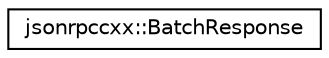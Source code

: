 digraph "Graphical Class Hierarchy"
{
  edge [fontname="Helvetica",fontsize="10",labelfontname="Helvetica",labelfontsize="10"];
  node [fontname="Helvetica",fontsize="10",shape=record];
  rankdir="LR";
  Node0 [label="jsonrpccxx::BatchResponse",height=0.2,width=0.4,color="black", fillcolor="white", style="filled",URL="$classjsonrpccxx_1_1BatchResponse.html"];
}
